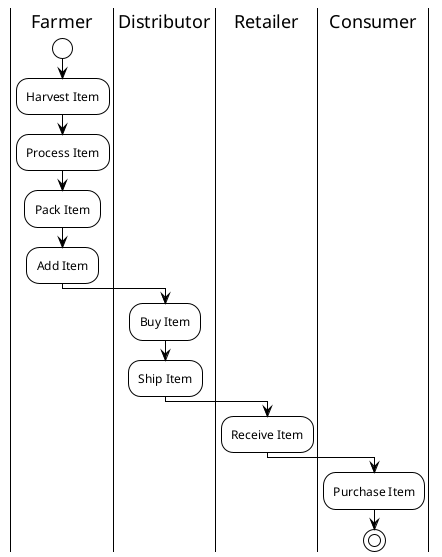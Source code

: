 @startuml
!theme plain

|Farmer|
start
:Harvest Item;
:Process Item;
:Pack Item;
:Add Item;

|Distributor|
:Buy Item;
:Ship Item;

|Retailer|
:Receive Item;

|Consumer|
:Purchase Item;
stop

@enduml